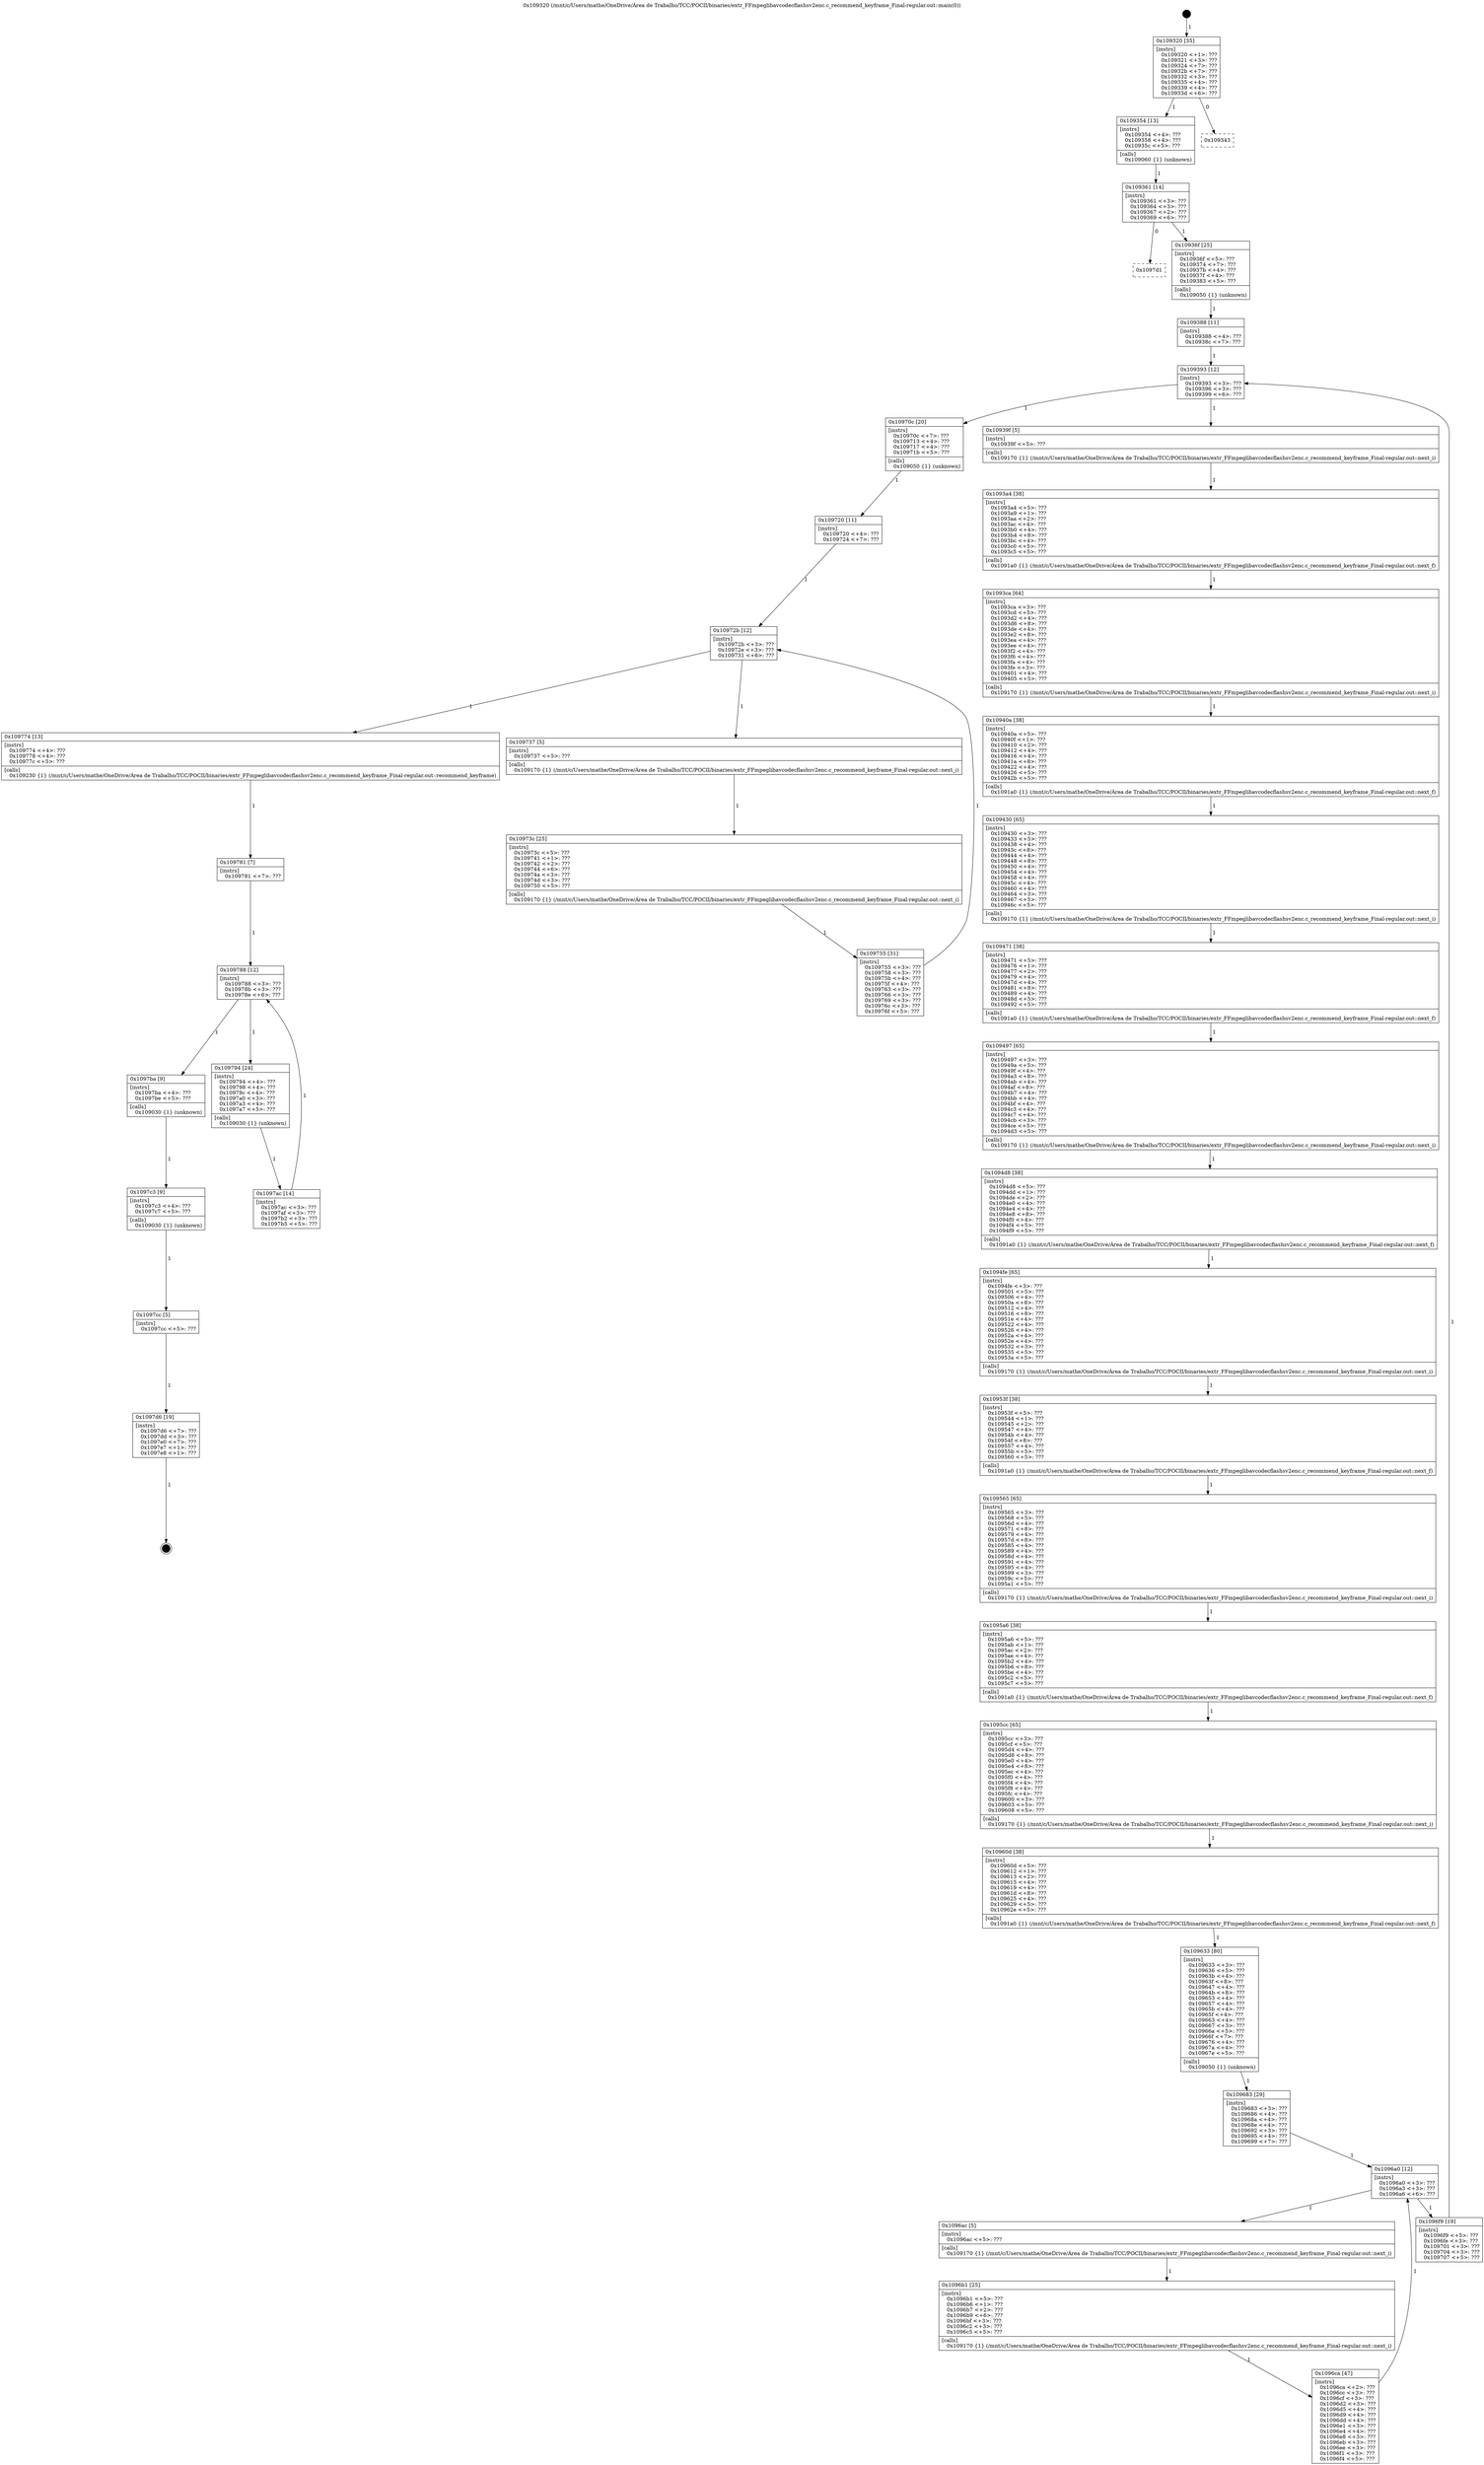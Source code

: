 digraph "0x109320" {
  label = "0x109320 (/mnt/c/Users/mathe/OneDrive/Área de Trabalho/TCC/POCII/binaries/extr_FFmpeglibavcodecflashsv2enc.c_recommend_keyframe_Final-regular.out::main(0))"
  labelloc = "t"
  node[shape=record]

  Entry [label="",width=0.3,height=0.3,shape=circle,fillcolor=black,style=filled]
  "0x109320" [label="{
     0x109320 [35]\l
     | [instrs]\l
     &nbsp;&nbsp;0x109320 \<+1\>: ???\l
     &nbsp;&nbsp;0x109321 \<+3\>: ???\l
     &nbsp;&nbsp;0x109324 \<+7\>: ???\l
     &nbsp;&nbsp;0x10932b \<+7\>: ???\l
     &nbsp;&nbsp;0x109332 \<+3\>: ???\l
     &nbsp;&nbsp;0x109335 \<+4\>: ???\l
     &nbsp;&nbsp;0x109339 \<+4\>: ???\l
     &nbsp;&nbsp;0x10933d \<+6\>: ???\l
  }"]
  "0x109354" [label="{
     0x109354 [13]\l
     | [instrs]\l
     &nbsp;&nbsp;0x109354 \<+4\>: ???\l
     &nbsp;&nbsp;0x109358 \<+4\>: ???\l
     &nbsp;&nbsp;0x10935c \<+5\>: ???\l
     | [calls]\l
     &nbsp;&nbsp;0x109060 \{1\} (unknown)\l
  }"]
  "0x109343" [label="{
     0x109343\l
  }", style=dashed]
  "0x109361" [label="{
     0x109361 [14]\l
     | [instrs]\l
     &nbsp;&nbsp;0x109361 \<+3\>: ???\l
     &nbsp;&nbsp;0x109364 \<+3\>: ???\l
     &nbsp;&nbsp;0x109367 \<+2\>: ???\l
     &nbsp;&nbsp;0x109369 \<+6\>: ???\l
  }"]
  "0x1097d1" [label="{
     0x1097d1\l
  }", style=dashed]
  "0x10936f" [label="{
     0x10936f [25]\l
     | [instrs]\l
     &nbsp;&nbsp;0x10936f \<+5\>: ???\l
     &nbsp;&nbsp;0x109374 \<+7\>: ???\l
     &nbsp;&nbsp;0x10937b \<+4\>: ???\l
     &nbsp;&nbsp;0x10937f \<+4\>: ???\l
     &nbsp;&nbsp;0x109383 \<+5\>: ???\l
     | [calls]\l
     &nbsp;&nbsp;0x109050 \{1\} (unknown)\l
  }"]
  Exit [label="",width=0.3,height=0.3,shape=circle,fillcolor=black,style=filled,peripheries=2]
  "0x109393" [label="{
     0x109393 [12]\l
     | [instrs]\l
     &nbsp;&nbsp;0x109393 \<+3\>: ???\l
     &nbsp;&nbsp;0x109396 \<+3\>: ???\l
     &nbsp;&nbsp;0x109399 \<+6\>: ???\l
  }"]
  "0x10970c" [label="{
     0x10970c [20]\l
     | [instrs]\l
     &nbsp;&nbsp;0x10970c \<+7\>: ???\l
     &nbsp;&nbsp;0x109713 \<+4\>: ???\l
     &nbsp;&nbsp;0x109717 \<+4\>: ???\l
     &nbsp;&nbsp;0x10971b \<+5\>: ???\l
     | [calls]\l
     &nbsp;&nbsp;0x109050 \{1\} (unknown)\l
  }"]
  "0x10939f" [label="{
     0x10939f [5]\l
     | [instrs]\l
     &nbsp;&nbsp;0x10939f \<+5\>: ???\l
     | [calls]\l
     &nbsp;&nbsp;0x109170 \{1\} (/mnt/c/Users/mathe/OneDrive/Área de Trabalho/TCC/POCII/binaries/extr_FFmpeglibavcodecflashsv2enc.c_recommend_keyframe_Final-regular.out::next_i)\l
  }"]
  "0x1093a4" [label="{
     0x1093a4 [38]\l
     | [instrs]\l
     &nbsp;&nbsp;0x1093a4 \<+5\>: ???\l
     &nbsp;&nbsp;0x1093a9 \<+1\>: ???\l
     &nbsp;&nbsp;0x1093aa \<+2\>: ???\l
     &nbsp;&nbsp;0x1093ac \<+4\>: ???\l
     &nbsp;&nbsp;0x1093b0 \<+4\>: ???\l
     &nbsp;&nbsp;0x1093b4 \<+8\>: ???\l
     &nbsp;&nbsp;0x1093bc \<+4\>: ???\l
     &nbsp;&nbsp;0x1093c0 \<+5\>: ???\l
     &nbsp;&nbsp;0x1093c5 \<+5\>: ???\l
     | [calls]\l
     &nbsp;&nbsp;0x1091a0 \{1\} (/mnt/c/Users/mathe/OneDrive/Área de Trabalho/TCC/POCII/binaries/extr_FFmpeglibavcodecflashsv2enc.c_recommend_keyframe_Final-regular.out::next_f)\l
  }"]
  "0x1093ca" [label="{
     0x1093ca [64]\l
     | [instrs]\l
     &nbsp;&nbsp;0x1093ca \<+3\>: ???\l
     &nbsp;&nbsp;0x1093cd \<+5\>: ???\l
     &nbsp;&nbsp;0x1093d2 \<+4\>: ???\l
     &nbsp;&nbsp;0x1093d6 \<+8\>: ???\l
     &nbsp;&nbsp;0x1093de \<+4\>: ???\l
     &nbsp;&nbsp;0x1093e2 \<+8\>: ???\l
     &nbsp;&nbsp;0x1093ea \<+4\>: ???\l
     &nbsp;&nbsp;0x1093ee \<+4\>: ???\l
     &nbsp;&nbsp;0x1093f2 \<+4\>: ???\l
     &nbsp;&nbsp;0x1093f6 \<+4\>: ???\l
     &nbsp;&nbsp;0x1093fa \<+4\>: ???\l
     &nbsp;&nbsp;0x1093fe \<+3\>: ???\l
     &nbsp;&nbsp;0x109401 \<+4\>: ???\l
     &nbsp;&nbsp;0x109405 \<+5\>: ???\l
     | [calls]\l
     &nbsp;&nbsp;0x109170 \{1\} (/mnt/c/Users/mathe/OneDrive/Área de Trabalho/TCC/POCII/binaries/extr_FFmpeglibavcodecflashsv2enc.c_recommend_keyframe_Final-regular.out::next_i)\l
  }"]
  "0x10940a" [label="{
     0x10940a [38]\l
     | [instrs]\l
     &nbsp;&nbsp;0x10940a \<+5\>: ???\l
     &nbsp;&nbsp;0x10940f \<+1\>: ???\l
     &nbsp;&nbsp;0x109410 \<+2\>: ???\l
     &nbsp;&nbsp;0x109412 \<+4\>: ???\l
     &nbsp;&nbsp;0x109416 \<+4\>: ???\l
     &nbsp;&nbsp;0x10941a \<+8\>: ???\l
     &nbsp;&nbsp;0x109422 \<+4\>: ???\l
     &nbsp;&nbsp;0x109426 \<+5\>: ???\l
     &nbsp;&nbsp;0x10942b \<+5\>: ???\l
     | [calls]\l
     &nbsp;&nbsp;0x1091a0 \{1\} (/mnt/c/Users/mathe/OneDrive/Área de Trabalho/TCC/POCII/binaries/extr_FFmpeglibavcodecflashsv2enc.c_recommend_keyframe_Final-regular.out::next_f)\l
  }"]
  "0x109430" [label="{
     0x109430 [65]\l
     | [instrs]\l
     &nbsp;&nbsp;0x109430 \<+3\>: ???\l
     &nbsp;&nbsp;0x109433 \<+5\>: ???\l
     &nbsp;&nbsp;0x109438 \<+4\>: ???\l
     &nbsp;&nbsp;0x10943c \<+8\>: ???\l
     &nbsp;&nbsp;0x109444 \<+4\>: ???\l
     &nbsp;&nbsp;0x109448 \<+8\>: ???\l
     &nbsp;&nbsp;0x109450 \<+4\>: ???\l
     &nbsp;&nbsp;0x109454 \<+4\>: ???\l
     &nbsp;&nbsp;0x109458 \<+4\>: ???\l
     &nbsp;&nbsp;0x10945c \<+4\>: ???\l
     &nbsp;&nbsp;0x109460 \<+4\>: ???\l
     &nbsp;&nbsp;0x109464 \<+3\>: ???\l
     &nbsp;&nbsp;0x109467 \<+5\>: ???\l
     &nbsp;&nbsp;0x10946c \<+5\>: ???\l
     | [calls]\l
     &nbsp;&nbsp;0x109170 \{1\} (/mnt/c/Users/mathe/OneDrive/Área de Trabalho/TCC/POCII/binaries/extr_FFmpeglibavcodecflashsv2enc.c_recommend_keyframe_Final-regular.out::next_i)\l
  }"]
  "0x109471" [label="{
     0x109471 [38]\l
     | [instrs]\l
     &nbsp;&nbsp;0x109471 \<+5\>: ???\l
     &nbsp;&nbsp;0x109476 \<+1\>: ???\l
     &nbsp;&nbsp;0x109477 \<+2\>: ???\l
     &nbsp;&nbsp;0x109479 \<+4\>: ???\l
     &nbsp;&nbsp;0x10947d \<+4\>: ???\l
     &nbsp;&nbsp;0x109481 \<+8\>: ???\l
     &nbsp;&nbsp;0x109489 \<+4\>: ???\l
     &nbsp;&nbsp;0x10948d \<+5\>: ???\l
     &nbsp;&nbsp;0x109492 \<+5\>: ???\l
     | [calls]\l
     &nbsp;&nbsp;0x1091a0 \{1\} (/mnt/c/Users/mathe/OneDrive/Área de Trabalho/TCC/POCII/binaries/extr_FFmpeglibavcodecflashsv2enc.c_recommend_keyframe_Final-regular.out::next_f)\l
  }"]
  "0x109497" [label="{
     0x109497 [65]\l
     | [instrs]\l
     &nbsp;&nbsp;0x109497 \<+3\>: ???\l
     &nbsp;&nbsp;0x10949a \<+5\>: ???\l
     &nbsp;&nbsp;0x10949f \<+4\>: ???\l
     &nbsp;&nbsp;0x1094a3 \<+8\>: ???\l
     &nbsp;&nbsp;0x1094ab \<+4\>: ???\l
     &nbsp;&nbsp;0x1094af \<+8\>: ???\l
     &nbsp;&nbsp;0x1094b7 \<+4\>: ???\l
     &nbsp;&nbsp;0x1094bb \<+4\>: ???\l
     &nbsp;&nbsp;0x1094bf \<+4\>: ???\l
     &nbsp;&nbsp;0x1094c3 \<+4\>: ???\l
     &nbsp;&nbsp;0x1094c7 \<+4\>: ???\l
     &nbsp;&nbsp;0x1094cb \<+3\>: ???\l
     &nbsp;&nbsp;0x1094ce \<+5\>: ???\l
     &nbsp;&nbsp;0x1094d3 \<+5\>: ???\l
     | [calls]\l
     &nbsp;&nbsp;0x109170 \{1\} (/mnt/c/Users/mathe/OneDrive/Área de Trabalho/TCC/POCII/binaries/extr_FFmpeglibavcodecflashsv2enc.c_recommend_keyframe_Final-regular.out::next_i)\l
  }"]
  "0x1094d8" [label="{
     0x1094d8 [38]\l
     | [instrs]\l
     &nbsp;&nbsp;0x1094d8 \<+5\>: ???\l
     &nbsp;&nbsp;0x1094dd \<+1\>: ???\l
     &nbsp;&nbsp;0x1094de \<+2\>: ???\l
     &nbsp;&nbsp;0x1094e0 \<+4\>: ???\l
     &nbsp;&nbsp;0x1094e4 \<+4\>: ???\l
     &nbsp;&nbsp;0x1094e8 \<+8\>: ???\l
     &nbsp;&nbsp;0x1094f0 \<+4\>: ???\l
     &nbsp;&nbsp;0x1094f4 \<+5\>: ???\l
     &nbsp;&nbsp;0x1094f9 \<+5\>: ???\l
     | [calls]\l
     &nbsp;&nbsp;0x1091a0 \{1\} (/mnt/c/Users/mathe/OneDrive/Área de Trabalho/TCC/POCII/binaries/extr_FFmpeglibavcodecflashsv2enc.c_recommend_keyframe_Final-regular.out::next_f)\l
  }"]
  "0x1094fe" [label="{
     0x1094fe [65]\l
     | [instrs]\l
     &nbsp;&nbsp;0x1094fe \<+3\>: ???\l
     &nbsp;&nbsp;0x109501 \<+5\>: ???\l
     &nbsp;&nbsp;0x109506 \<+4\>: ???\l
     &nbsp;&nbsp;0x10950a \<+8\>: ???\l
     &nbsp;&nbsp;0x109512 \<+4\>: ???\l
     &nbsp;&nbsp;0x109516 \<+8\>: ???\l
     &nbsp;&nbsp;0x10951e \<+4\>: ???\l
     &nbsp;&nbsp;0x109522 \<+4\>: ???\l
     &nbsp;&nbsp;0x109526 \<+4\>: ???\l
     &nbsp;&nbsp;0x10952a \<+4\>: ???\l
     &nbsp;&nbsp;0x10952e \<+4\>: ???\l
     &nbsp;&nbsp;0x109532 \<+3\>: ???\l
     &nbsp;&nbsp;0x109535 \<+5\>: ???\l
     &nbsp;&nbsp;0x10953a \<+5\>: ???\l
     | [calls]\l
     &nbsp;&nbsp;0x109170 \{1\} (/mnt/c/Users/mathe/OneDrive/Área de Trabalho/TCC/POCII/binaries/extr_FFmpeglibavcodecflashsv2enc.c_recommend_keyframe_Final-regular.out::next_i)\l
  }"]
  "0x10953f" [label="{
     0x10953f [38]\l
     | [instrs]\l
     &nbsp;&nbsp;0x10953f \<+5\>: ???\l
     &nbsp;&nbsp;0x109544 \<+1\>: ???\l
     &nbsp;&nbsp;0x109545 \<+2\>: ???\l
     &nbsp;&nbsp;0x109547 \<+4\>: ???\l
     &nbsp;&nbsp;0x10954b \<+4\>: ???\l
     &nbsp;&nbsp;0x10954f \<+8\>: ???\l
     &nbsp;&nbsp;0x109557 \<+4\>: ???\l
     &nbsp;&nbsp;0x10955b \<+5\>: ???\l
     &nbsp;&nbsp;0x109560 \<+5\>: ???\l
     | [calls]\l
     &nbsp;&nbsp;0x1091a0 \{1\} (/mnt/c/Users/mathe/OneDrive/Área de Trabalho/TCC/POCII/binaries/extr_FFmpeglibavcodecflashsv2enc.c_recommend_keyframe_Final-regular.out::next_f)\l
  }"]
  "0x109565" [label="{
     0x109565 [65]\l
     | [instrs]\l
     &nbsp;&nbsp;0x109565 \<+3\>: ???\l
     &nbsp;&nbsp;0x109568 \<+5\>: ???\l
     &nbsp;&nbsp;0x10956d \<+4\>: ???\l
     &nbsp;&nbsp;0x109571 \<+8\>: ???\l
     &nbsp;&nbsp;0x109579 \<+4\>: ???\l
     &nbsp;&nbsp;0x10957d \<+8\>: ???\l
     &nbsp;&nbsp;0x109585 \<+4\>: ???\l
     &nbsp;&nbsp;0x109589 \<+4\>: ???\l
     &nbsp;&nbsp;0x10958d \<+4\>: ???\l
     &nbsp;&nbsp;0x109591 \<+4\>: ???\l
     &nbsp;&nbsp;0x109595 \<+4\>: ???\l
     &nbsp;&nbsp;0x109599 \<+3\>: ???\l
     &nbsp;&nbsp;0x10959c \<+5\>: ???\l
     &nbsp;&nbsp;0x1095a1 \<+5\>: ???\l
     | [calls]\l
     &nbsp;&nbsp;0x109170 \{1\} (/mnt/c/Users/mathe/OneDrive/Área de Trabalho/TCC/POCII/binaries/extr_FFmpeglibavcodecflashsv2enc.c_recommend_keyframe_Final-regular.out::next_i)\l
  }"]
  "0x1095a6" [label="{
     0x1095a6 [38]\l
     | [instrs]\l
     &nbsp;&nbsp;0x1095a6 \<+5\>: ???\l
     &nbsp;&nbsp;0x1095ab \<+1\>: ???\l
     &nbsp;&nbsp;0x1095ac \<+2\>: ???\l
     &nbsp;&nbsp;0x1095ae \<+4\>: ???\l
     &nbsp;&nbsp;0x1095b2 \<+4\>: ???\l
     &nbsp;&nbsp;0x1095b6 \<+8\>: ???\l
     &nbsp;&nbsp;0x1095be \<+4\>: ???\l
     &nbsp;&nbsp;0x1095c2 \<+5\>: ???\l
     &nbsp;&nbsp;0x1095c7 \<+5\>: ???\l
     | [calls]\l
     &nbsp;&nbsp;0x1091a0 \{1\} (/mnt/c/Users/mathe/OneDrive/Área de Trabalho/TCC/POCII/binaries/extr_FFmpeglibavcodecflashsv2enc.c_recommend_keyframe_Final-regular.out::next_f)\l
  }"]
  "0x1095cc" [label="{
     0x1095cc [65]\l
     | [instrs]\l
     &nbsp;&nbsp;0x1095cc \<+3\>: ???\l
     &nbsp;&nbsp;0x1095cf \<+5\>: ???\l
     &nbsp;&nbsp;0x1095d4 \<+4\>: ???\l
     &nbsp;&nbsp;0x1095d8 \<+8\>: ???\l
     &nbsp;&nbsp;0x1095e0 \<+4\>: ???\l
     &nbsp;&nbsp;0x1095e4 \<+8\>: ???\l
     &nbsp;&nbsp;0x1095ec \<+4\>: ???\l
     &nbsp;&nbsp;0x1095f0 \<+4\>: ???\l
     &nbsp;&nbsp;0x1095f4 \<+4\>: ???\l
     &nbsp;&nbsp;0x1095f8 \<+4\>: ???\l
     &nbsp;&nbsp;0x1095fc \<+4\>: ???\l
     &nbsp;&nbsp;0x109600 \<+3\>: ???\l
     &nbsp;&nbsp;0x109603 \<+5\>: ???\l
     &nbsp;&nbsp;0x109608 \<+5\>: ???\l
     | [calls]\l
     &nbsp;&nbsp;0x109170 \{1\} (/mnt/c/Users/mathe/OneDrive/Área de Trabalho/TCC/POCII/binaries/extr_FFmpeglibavcodecflashsv2enc.c_recommend_keyframe_Final-regular.out::next_i)\l
  }"]
  "0x10960d" [label="{
     0x10960d [38]\l
     | [instrs]\l
     &nbsp;&nbsp;0x10960d \<+5\>: ???\l
     &nbsp;&nbsp;0x109612 \<+1\>: ???\l
     &nbsp;&nbsp;0x109613 \<+2\>: ???\l
     &nbsp;&nbsp;0x109615 \<+4\>: ???\l
     &nbsp;&nbsp;0x109619 \<+4\>: ???\l
     &nbsp;&nbsp;0x10961d \<+8\>: ???\l
     &nbsp;&nbsp;0x109625 \<+4\>: ???\l
     &nbsp;&nbsp;0x109629 \<+5\>: ???\l
     &nbsp;&nbsp;0x10962e \<+5\>: ???\l
     | [calls]\l
     &nbsp;&nbsp;0x1091a0 \{1\} (/mnt/c/Users/mathe/OneDrive/Área de Trabalho/TCC/POCII/binaries/extr_FFmpeglibavcodecflashsv2enc.c_recommend_keyframe_Final-regular.out::next_f)\l
  }"]
  "0x109633" [label="{
     0x109633 [80]\l
     | [instrs]\l
     &nbsp;&nbsp;0x109633 \<+3\>: ???\l
     &nbsp;&nbsp;0x109636 \<+5\>: ???\l
     &nbsp;&nbsp;0x10963b \<+4\>: ???\l
     &nbsp;&nbsp;0x10963f \<+8\>: ???\l
     &nbsp;&nbsp;0x109647 \<+4\>: ???\l
     &nbsp;&nbsp;0x10964b \<+8\>: ???\l
     &nbsp;&nbsp;0x109653 \<+4\>: ???\l
     &nbsp;&nbsp;0x109657 \<+4\>: ???\l
     &nbsp;&nbsp;0x10965b \<+4\>: ???\l
     &nbsp;&nbsp;0x10965f \<+4\>: ???\l
     &nbsp;&nbsp;0x109663 \<+4\>: ???\l
     &nbsp;&nbsp;0x109667 \<+3\>: ???\l
     &nbsp;&nbsp;0x10966a \<+5\>: ???\l
     &nbsp;&nbsp;0x10966f \<+7\>: ???\l
     &nbsp;&nbsp;0x109676 \<+4\>: ???\l
     &nbsp;&nbsp;0x10967a \<+4\>: ???\l
     &nbsp;&nbsp;0x10967e \<+5\>: ???\l
     | [calls]\l
     &nbsp;&nbsp;0x109050 \{1\} (unknown)\l
  }"]
  "0x1096a0" [label="{
     0x1096a0 [12]\l
     | [instrs]\l
     &nbsp;&nbsp;0x1096a0 \<+3\>: ???\l
     &nbsp;&nbsp;0x1096a3 \<+3\>: ???\l
     &nbsp;&nbsp;0x1096a6 \<+6\>: ???\l
  }"]
  "0x1096f9" [label="{
     0x1096f9 [19]\l
     | [instrs]\l
     &nbsp;&nbsp;0x1096f9 \<+5\>: ???\l
     &nbsp;&nbsp;0x1096fe \<+3\>: ???\l
     &nbsp;&nbsp;0x109701 \<+3\>: ???\l
     &nbsp;&nbsp;0x109704 \<+3\>: ???\l
     &nbsp;&nbsp;0x109707 \<+5\>: ???\l
  }"]
  "0x1096ac" [label="{
     0x1096ac [5]\l
     | [instrs]\l
     &nbsp;&nbsp;0x1096ac \<+5\>: ???\l
     | [calls]\l
     &nbsp;&nbsp;0x109170 \{1\} (/mnt/c/Users/mathe/OneDrive/Área de Trabalho/TCC/POCII/binaries/extr_FFmpeglibavcodecflashsv2enc.c_recommend_keyframe_Final-regular.out::next_i)\l
  }"]
  "0x1096b1" [label="{
     0x1096b1 [25]\l
     | [instrs]\l
     &nbsp;&nbsp;0x1096b1 \<+5\>: ???\l
     &nbsp;&nbsp;0x1096b6 \<+1\>: ???\l
     &nbsp;&nbsp;0x1096b7 \<+2\>: ???\l
     &nbsp;&nbsp;0x1096b9 \<+6\>: ???\l
     &nbsp;&nbsp;0x1096bf \<+3\>: ???\l
     &nbsp;&nbsp;0x1096c2 \<+3\>: ???\l
     &nbsp;&nbsp;0x1096c5 \<+5\>: ???\l
     | [calls]\l
     &nbsp;&nbsp;0x109170 \{1\} (/mnt/c/Users/mathe/OneDrive/Área de Trabalho/TCC/POCII/binaries/extr_FFmpeglibavcodecflashsv2enc.c_recommend_keyframe_Final-regular.out::next_i)\l
  }"]
  "0x1096ca" [label="{
     0x1096ca [47]\l
     | [instrs]\l
     &nbsp;&nbsp;0x1096ca \<+2\>: ???\l
     &nbsp;&nbsp;0x1096cc \<+3\>: ???\l
     &nbsp;&nbsp;0x1096cf \<+3\>: ???\l
     &nbsp;&nbsp;0x1096d2 \<+3\>: ???\l
     &nbsp;&nbsp;0x1096d5 \<+4\>: ???\l
     &nbsp;&nbsp;0x1096d9 \<+4\>: ???\l
     &nbsp;&nbsp;0x1096dd \<+4\>: ???\l
     &nbsp;&nbsp;0x1096e1 \<+3\>: ???\l
     &nbsp;&nbsp;0x1096e4 \<+4\>: ???\l
     &nbsp;&nbsp;0x1096e8 \<+3\>: ???\l
     &nbsp;&nbsp;0x1096eb \<+3\>: ???\l
     &nbsp;&nbsp;0x1096ee \<+3\>: ???\l
     &nbsp;&nbsp;0x1096f1 \<+3\>: ???\l
     &nbsp;&nbsp;0x1096f4 \<+5\>: ???\l
  }"]
  "0x109683" [label="{
     0x109683 [29]\l
     | [instrs]\l
     &nbsp;&nbsp;0x109683 \<+3\>: ???\l
     &nbsp;&nbsp;0x109686 \<+4\>: ???\l
     &nbsp;&nbsp;0x10968a \<+4\>: ???\l
     &nbsp;&nbsp;0x10968e \<+4\>: ???\l
     &nbsp;&nbsp;0x109692 \<+3\>: ???\l
     &nbsp;&nbsp;0x109695 \<+4\>: ???\l
     &nbsp;&nbsp;0x109699 \<+7\>: ???\l
  }"]
  "0x1097d6" [label="{
     0x1097d6 [19]\l
     | [instrs]\l
     &nbsp;&nbsp;0x1097d6 \<+7\>: ???\l
     &nbsp;&nbsp;0x1097dd \<+3\>: ???\l
     &nbsp;&nbsp;0x1097e0 \<+7\>: ???\l
     &nbsp;&nbsp;0x1097e7 \<+1\>: ???\l
     &nbsp;&nbsp;0x1097e8 \<+1\>: ???\l
  }"]
  "0x109388" [label="{
     0x109388 [11]\l
     | [instrs]\l
     &nbsp;&nbsp;0x109388 \<+4\>: ???\l
     &nbsp;&nbsp;0x10938c \<+7\>: ???\l
  }"]
  "0x10972b" [label="{
     0x10972b [12]\l
     | [instrs]\l
     &nbsp;&nbsp;0x10972b \<+3\>: ???\l
     &nbsp;&nbsp;0x10972e \<+3\>: ???\l
     &nbsp;&nbsp;0x109731 \<+6\>: ???\l
  }"]
  "0x109774" [label="{
     0x109774 [13]\l
     | [instrs]\l
     &nbsp;&nbsp;0x109774 \<+4\>: ???\l
     &nbsp;&nbsp;0x109778 \<+4\>: ???\l
     &nbsp;&nbsp;0x10977c \<+5\>: ???\l
     | [calls]\l
     &nbsp;&nbsp;0x109230 \{1\} (/mnt/c/Users/mathe/OneDrive/Área de Trabalho/TCC/POCII/binaries/extr_FFmpeglibavcodecflashsv2enc.c_recommend_keyframe_Final-regular.out::recommend_keyframe)\l
  }"]
  "0x109737" [label="{
     0x109737 [5]\l
     | [instrs]\l
     &nbsp;&nbsp;0x109737 \<+5\>: ???\l
     | [calls]\l
     &nbsp;&nbsp;0x109170 \{1\} (/mnt/c/Users/mathe/OneDrive/Área de Trabalho/TCC/POCII/binaries/extr_FFmpeglibavcodecflashsv2enc.c_recommend_keyframe_Final-regular.out::next_i)\l
  }"]
  "0x10973c" [label="{
     0x10973c [25]\l
     | [instrs]\l
     &nbsp;&nbsp;0x10973c \<+5\>: ???\l
     &nbsp;&nbsp;0x109741 \<+1\>: ???\l
     &nbsp;&nbsp;0x109742 \<+2\>: ???\l
     &nbsp;&nbsp;0x109744 \<+6\>: ???\l
     &nbsp;&nbsp;0x10974a \<+3\>: ???\l
     &nbsp;&nbsp;0x10974d \<+3\>: ???\l
     &nbsp;&nbsp;0x109750 \<+5\>: ???\l
     | [calls]\l
     &nbsp;&nbsp;0x109170 \{1\} (/mnt/c/Users/mathe/OneDrive/Área de Trabalho/TCC/POCII/binaries/extr_FFmpeglibavcodecflashsv2enc.c_recommend_keyframe_Final-regular.out::next_i)\l
  }"]
  "0x109755" [label="{
     0x109755 [31]\l
     | [instrs]\l
     &nbsp;&nbsp;0x109755 \<+3\>: ???\l
     &nbsp;&nbsp;0x109758 \<+3\>: ???\l
     &nbsp;&nbsp;0x10975b \<+4\>: ???\l
     &nbsp;&nbsp;0x10975f \<+4\>: ???\l
     &nbsp;&nbsp;0x109763 \<+3\>: ???\l
     &nbsp;&nbsp;0x109766 \<+3\>: ???\l
     &nbsp;&nbsp;0x109769 \<+3\>: ???\l
     &nbsp;&nbsp;0x10976c \<+3\>: ???\l
     &nbsp;&nbsp;0x10976f \<+5\>: ???\l
  }"]
  "0x109720" [label="{
     0x109720 [11]\l
     | [instrs]\l
     &nbsp;&nbsp;0x109720 \<+4\>: ???\l
     &nbsp;&nbsp;0x109724 \<+7\>: ???\l
  }"]
  "0x109788" [label="{
     0x109788 [12]\l
     | [instrs]\l
     &nbsp;&nbsp;0x109788 \<+3\>: ???\l
     &nbsp;&nbsp;0x10978b \<+3\>: ???\l
     &nbsp;&nbsp;0x10978e \<+6\>: ???\l
  }"]
  "0x1097ba" [label="{
     0x1097ba [9]\l
     | [instrs]\l
     &nbsp;&nbsp;0x1097ba \<+4\>: ???\l
     &nbsp;&nbsp;0x1097be \<+5\>: ???\l
     | [calls]\l
     &nbsp;&nbsp;0x109030 \{1\} (unknown)\l
  }"]
  "0x109794" [label="{
     0x109794 [24]\l
     | [instrs]\l
     &nbsp;&nbsp;0x109794 \<+4\>: ???\l
     &nbsp;&nbsp;0x109798 \<+4\>: ???\l
     &nbsp;&nbsp;0x10979c \<+4\>: ???\l
     &nbsp;&nbsp;0x1097a0 \<+3\>: ???\l
     &nbsp;&nbsp;0x1097a3 \<+4\>: ???\l
     &nbsp;&nbsp;0x1097a7 \<+5\>: ???\l
     | [calls]\l
     &nbsp;&nbsp;0x109030 \{1\} (unknown)\l
  }"]
  "0x1097ac" [label="{
     0x1097ac [14]\l
     | [instrs]\l
     &nbsp;&nbsp;0x1097ac \<+3\>: ???\l
     &nbsp;&nbsp;0x1097af \<+3\>: ???\l
     &nbsp;&nbsp;0x1097b2 \<+3\>: ???\l
     &nbsp;&nbsp;0x1097b5 \<+5\>: ???\l
  }"]
  "0x109781" [label="{
     0x109781 [7]\l
     | [instrs]\l
     &nbsp;&nbsp;0x109781 \<+7\>: ???\l
  }"]
  "0x1097c3" [label="{
     0x1097c3 [9]\l
     | [instrs]\l
     &nbsp;&nbsp;0x1097c3 \<+4\>: ???\l
     &nbsp;&nbsp;0x1097c7 \<+5\>: ???\l
     | [calls]\l
     &nbsp;&nbsp;0x109030 \{1\} (unknown)\l
  }"]
  "0x1097cc" [label="{
     0x1097cc [5]\l
     | [instrs]\l
     &nbsp;&nbsp;0x1097cc \<+5\>: ???\l
  }"]
  Entry -> "0x109320" [label=" 1"]
  "0x109320" -> "0x109354" [label=" 1"]
  "0x109320" -> "0x109343" [label=" 0"]
  "0x109354" -> "0x109361" [label=" 1"]
  "0x109361" -> "0x1097d1" [label=" 0"]
  "0x109361" -> "0x10936f" [label=" 1"]
  "0x1097d6" -> Exit [label=" 1"]
  "0x10936f" -> "0x109388" [label=" 1"]
  "0x109393" -> "0x10970c" [label=" 1"]
  "0x109393" -> "0x10939f" [label=" 1"]
  "0x10939f" -> "0x1093a4" [label=" 1"]
  "0x1093a4" -> "0x1093ca" [label=" 1"]
  "0x1093ca" -> "0x10940a" [label=" 1"]
  "0x10940a" -> "0x109430" [label=" 1"]
  "0x109430" -> "0x109471" [label=" 1"]
  "0x109471" -> "0x109497" [label=" 1"]
  "0x109497" -> "0x1094d8" [label=" 1"]
  "0x1094d8" -> "0x1094fe" [label=" 1"]
  "0x1094fe" -> "0x10953f" [label=" 1"]
  "0x10953f" -> "0x109565" [label=" 1"]
  "0x109565" -> "0x1095a6" [label=" 1"]
  "0x1095a6" -> "0x1095cc" [label=" 1"]
  "0x1095cc" -> "0x10960d" [label=" 1"]
  "0x10960d" -> "0x109633" [label=" 1"]
  "0x109633" -> "0x109683" [label=" 1"]
  "0x1096a0" -> "0x1096f9" [label=" 1"]
  "0x1096a0" -> "0x1096ac" [label=" 1"]
  "0x1096ac" -> "0x1096b1" [label=" 1"]
  "0x1096b1" -> "0x1096ca" [label=" 1"]
  "0x109683" -> "0x1096a0" [label=" 1"]
  "0x1096ca" -> "0x1096a0" [label=" 1"]
  "0x1097cc" -> "0x1097d6" [label=" 1"]
  "0x109388" -> "0x109393" [label=" 1"]
  "0x1096f9" -> "0x109393" [label=" 1"]
  "0x10970c" -> "0x109720" [label=" 1"]
  "0x10972b" -> "0x109774" [label=" 1"]
  "0x10972b" -> "0x109737" [label=" 1"]
  "0x109737" -> "0x10973c" [label=" 1"]
  "0x10973c" -> "0x109755" [label=" 1"]
  "0x109720" -> "0x10972b" [label=" 1"]
  "0x109755" -> "0x10972b" [label=" 1"]
  "0x109774" -> "0x109781" [label=" 1"]
  "0x109788" -> "0x1097ba" [label=" 1"]
  "0x109788" -> "0x109794" [label=" 1"]
  "0x109794" -> "0x1097ac" [label=" 1"]
  "0x109781" -> "0x109788" [label=" 1"]
  "0x1097ac" -> "0x109788" [label=" 1"]
  "0x1097ba" -> "0x1097c3" [label=" 1"]
  "0x1097c3" -> "0x1097cc" [label=" 1"]
}
